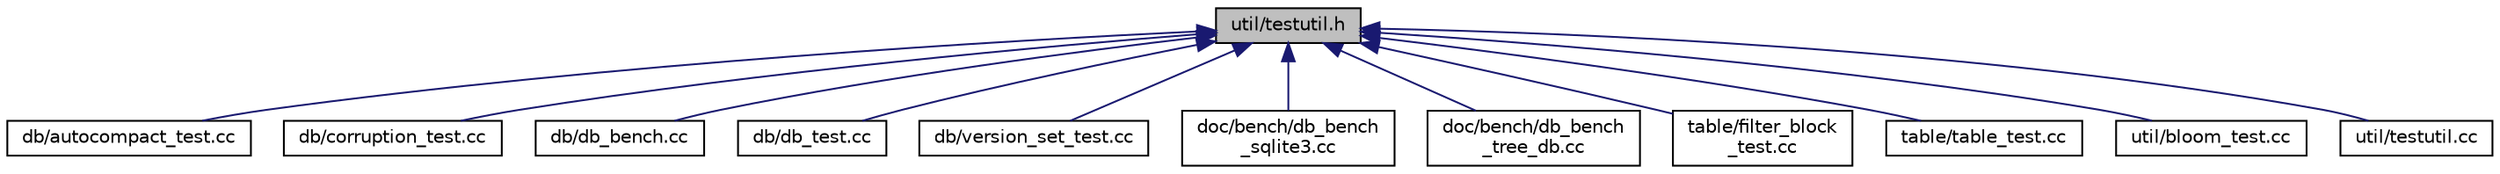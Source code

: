 digraph "util/testutil.h"
{
  edge [fontname="Helvetica",fontsize="10",labelfontname="Helvetica",labelfontsize="10"];
  node [fontname="Helvetica",fontsize="10",shape=record];
  Node1 [label="util/testutil.h",height=0.2,width=0.4,color="black", fillcolor="grey75", style="filled" fontcolor="black"];
  Node1 -> Node2 [dir="back",color="midnightblue",fontsize="10",style="solid"];
  Node2 [label="db/autocompact_test.cc",height=0.2,width=0.4,color="black", fillcolor="white", style="filled",URL="$autocompact__test_8cc.html"];
  Node1 -> Node3 [dir="back",color="midnightblue",fontsize="10",style="solid"];
  Node3 [label="db/corruption_test.cc",height=0.2,width=0.4,color="black", fillcolor="white", style="filled",URL="$corruption__test_8cc.html"];
  Node1 -> Node4 [dir="back",color="midnightblue",fontsize="10",style="solid"];
  Node4 [label="db/db_bench.cc",height=0.2,width=0.4,color="black", fillcolor="white", style="filled",URL="$db__bench_8cc.html"];
  Node1 -> Node5 [dir="back",color="midnightblue",fontsize="10",style="solid"];
  Node5 [label="db/db_test.cc",height=0.2,width=0.4,color="black", fillcolor="white", style="filled",URL="$db__test_8cc.html"];
  Node1 -> Node6 [dir="back",color="midnightblue",fontsize="10",style="solid"];
  Node6 [label="db/version_set_test.cc",height=0.2,width=0.4,color="black", fillcolor="white", style="filled",URL="$version__set__test_8cc.html"];
  Node1 -> Node7 [dir="back",color="midnightblue",fontsize="10",style="solid"];
  Node7 [label="doc/bench/db_bench\l_sqlite3.cc",height=0.2,width=0.4,color="black", fillcolor="white", style="filled",URL="$db__bench__sqlite3_8cc.html"];
  Node1 -> Node8 [dir="back",color="midnightblue",fontsize="10",style="solid"];
  Node8 [label="doc/bench/db_bench\l_tree_db.cc",height=0.2,width=0.4,color="black", fillcolor="white", style="filled",URL="$db__bench__tree__db_8cc.html"];
  Node1 -> Node9 [dir="back",color="midnightblue",fontsize="10",style="solid"];
  Node9 [label="table/filter_block\l_test.cc",height=0.2,width=0.4,color="black", fillcolor="white", style="filled",URL="$filter__block__test_8cc.html"];
  Node1 -> Node10 [dir="back",color="midnightblue",fontsize="10",style="solid"];
  Node10 [label="table/table_test.cc",height=0.2,width=0.4,color="black", fillcolor="white", style="filled",URL="$table__test_8cc.html"];
  Node1 -> Node11 [dir="back",color="midnightblue",fontsize="10",style="solid"];
  Node11 [label="util/bloom_test.cc",height=0.2,width=0.4,color="black", fillcolor="white", style="filled",URL="$bloom__test_8cc.html"];
  Node1 -> Node12 [dir="back",color="midnightblue",fontsize="10",style="solid"];
  Node12 [label="util/testutil.cc",height=0.2,width=0.4,color="black", fillcolor="white", style="filled",URL="$testutil_8cc.html"];
}
